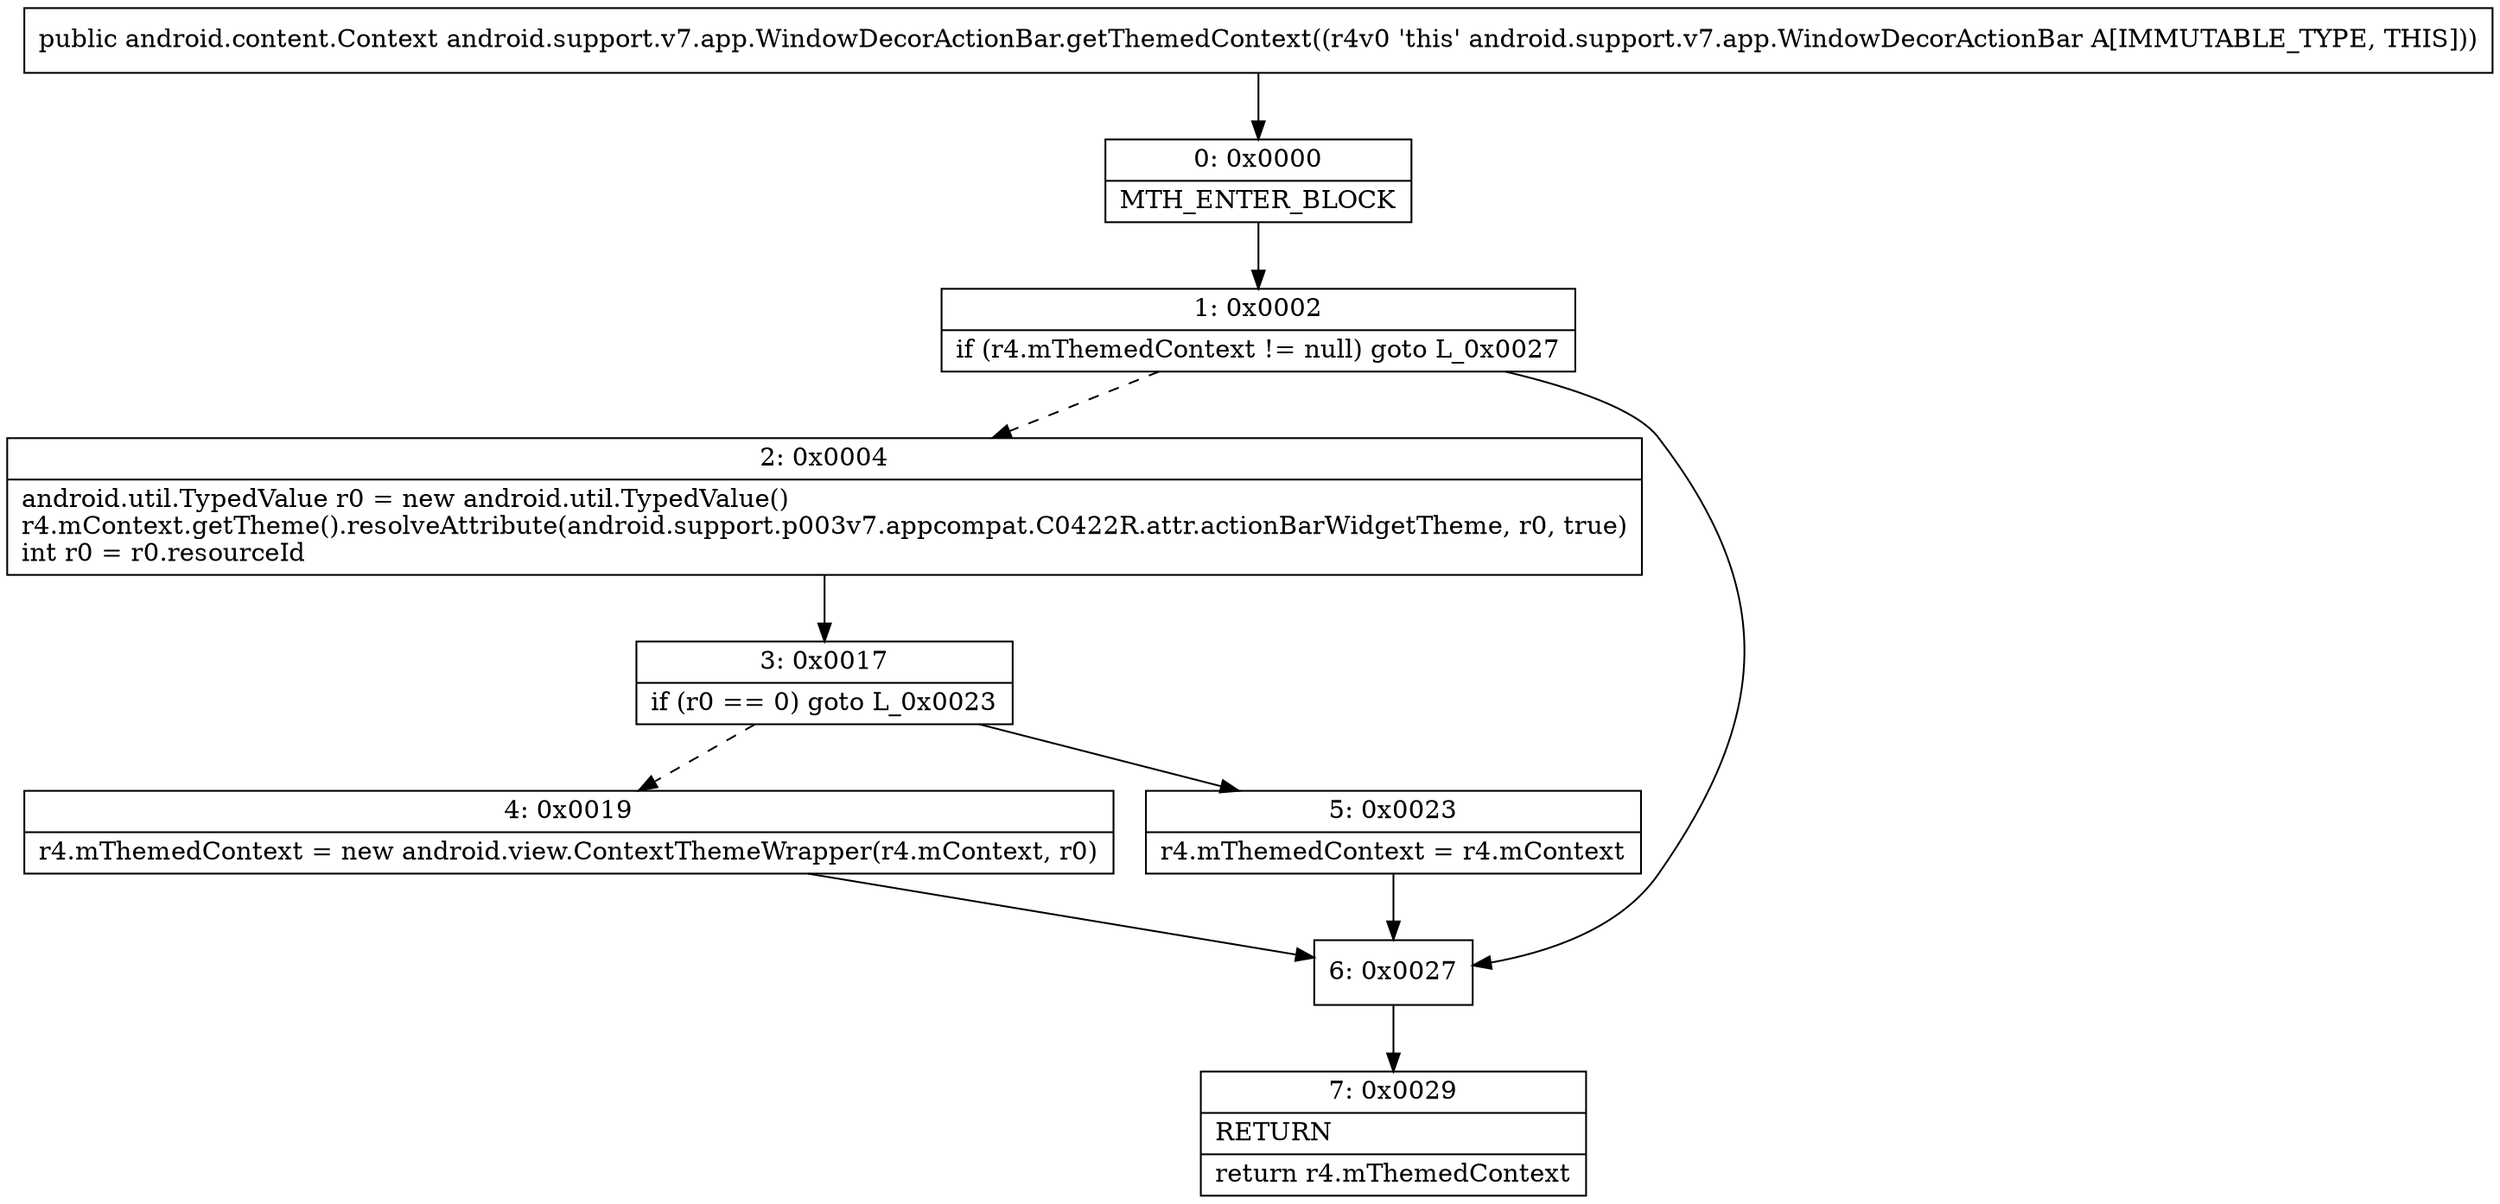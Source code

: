 digraph "CFG forandroid.support.v7.app.WindowDecorActionBar.getThemedContext()Landroid\/content\/Context;" {
Node_0 [shape=record,label="{0\:\ 0x0000|MTH_ENTER_BLOCK\l}"];
Node_1 [shape=record,label="{1\:\ 0x0002|if (r4.mThemedContext != null) goto L_0x0027\l}"];
Node_2 [shape=record,label="{2\:\ 0x0004|android.util.TypedValue r0 = new android.util.TypedValue()\lr4.mContext.getTheme().resolveAttribute(android.support.p003v7.appcompat.C0422R.attr.actionBarWidgetTheme, r0, true)\lint r0 = r0.resourceId\l}"];
Node_3 [shape=record,label="{3\:\ 0x0017|if (r0 == 0) goto L_0x0023\l}"];
Node_4 [shape=record,label="{4\:\ 0x0019|r4.mThemedContext = new android.view.ContextThemeWrapper(r4.mContext, r0)\l}"];
Node_5 [shape=record,label="{5\:\ 0x0023|r4.mThemedContext = r4.mContext\l}"];
Node_6 [shape=record,label="{6\:\ 0x0027}"];
Node_7 [shape=record,label="{7\:\ 0x0029|RETURN\l|return r4.mThemedContext\l}"];
MethodNode[shape=record,label="{public android.content.Context android.support.v7.app.WindowDecorActionBar.getThemedContext((r4v0 'this' android.support.v7.app.WindowDecorActionBar A[IMMUTABLE_TYPE, THIS])) }"];
MethodNode -> Node_0;
Node_0 -> Node_1;
Node_1 -> Node_2[style=dashed];
Node_1 -> Node_6;
Node_2 -> Node_3;
Node_3 -> Node_4[style=dashed];
Node_3 -> Node_5;
Node_4 -> Node_6;
Node_5 -> Node_6;
Node_6 -> Node_7;
}

